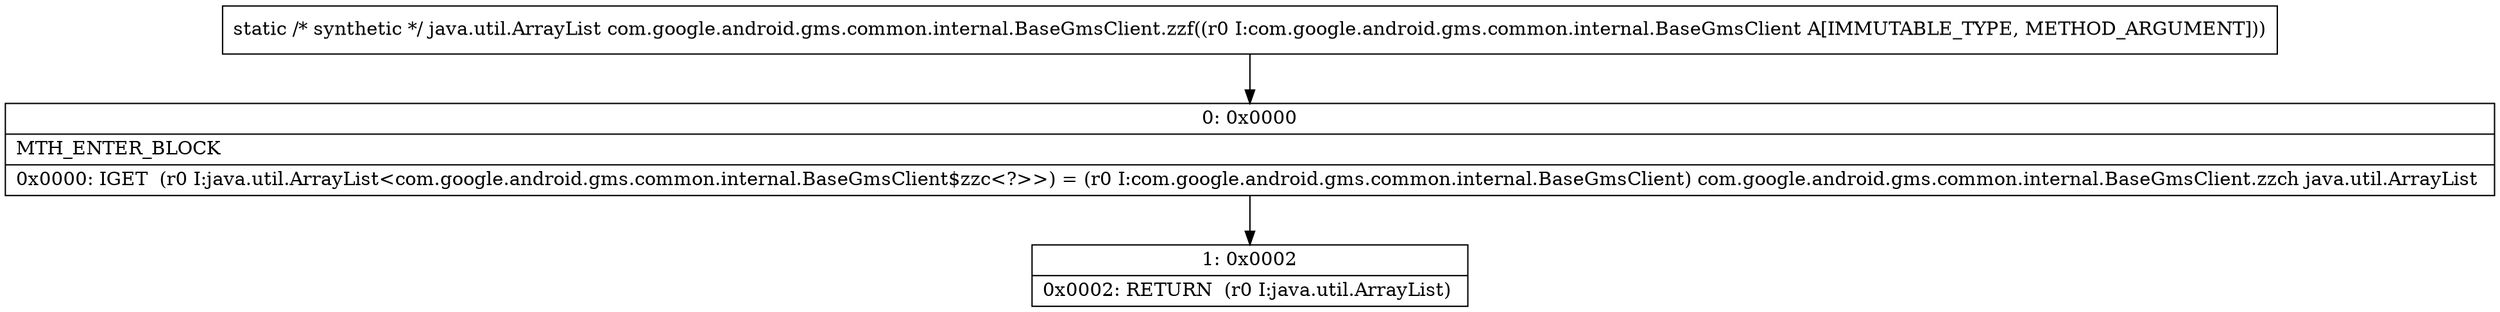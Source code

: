 digraph "CFG forcom.google.android.gms.common.internal.BaseGmsClient.zzf(Lcom\/google\/android\/gms\/common\/internal\/BaseGmsClient;)Ljava\/util\/ArrayList;" {
Node_0 [shape=record,label="{0\:\ 0x0000|MTH_ENTER_BLOCK\l|0x0000: IGET  (r0 I:java.util.ArrayList\<com.google.android.gms.common.internal.BaseGmsClient$zzc\<?\>\>) = (r0 I:com.google.android.gms.common.internal.BaseGmsClient) com.google.android.gms.common.internal.BaseGmsClient.zzch java.util.ArrayList \l}"];
Node_1 [shape=record,label="{1\:\ 0x0002|0x0002: RETURN  (r0 I:java.util.ArrayList) \l}"];
MethodNode[shape=record,label="{static \/* synthetic *\/ java.util.ArrayList com.google.android.gms.common.internal.BaseGmsClient.zzf((r0 I:com.google.android.gms.common.internal.BaseGmsClient A[IMMUTABLE_TYPE, METHOD_ARGUMENT])) }"];
MethodNode -> Node_0;
Node_0 -> Node_1;
}

